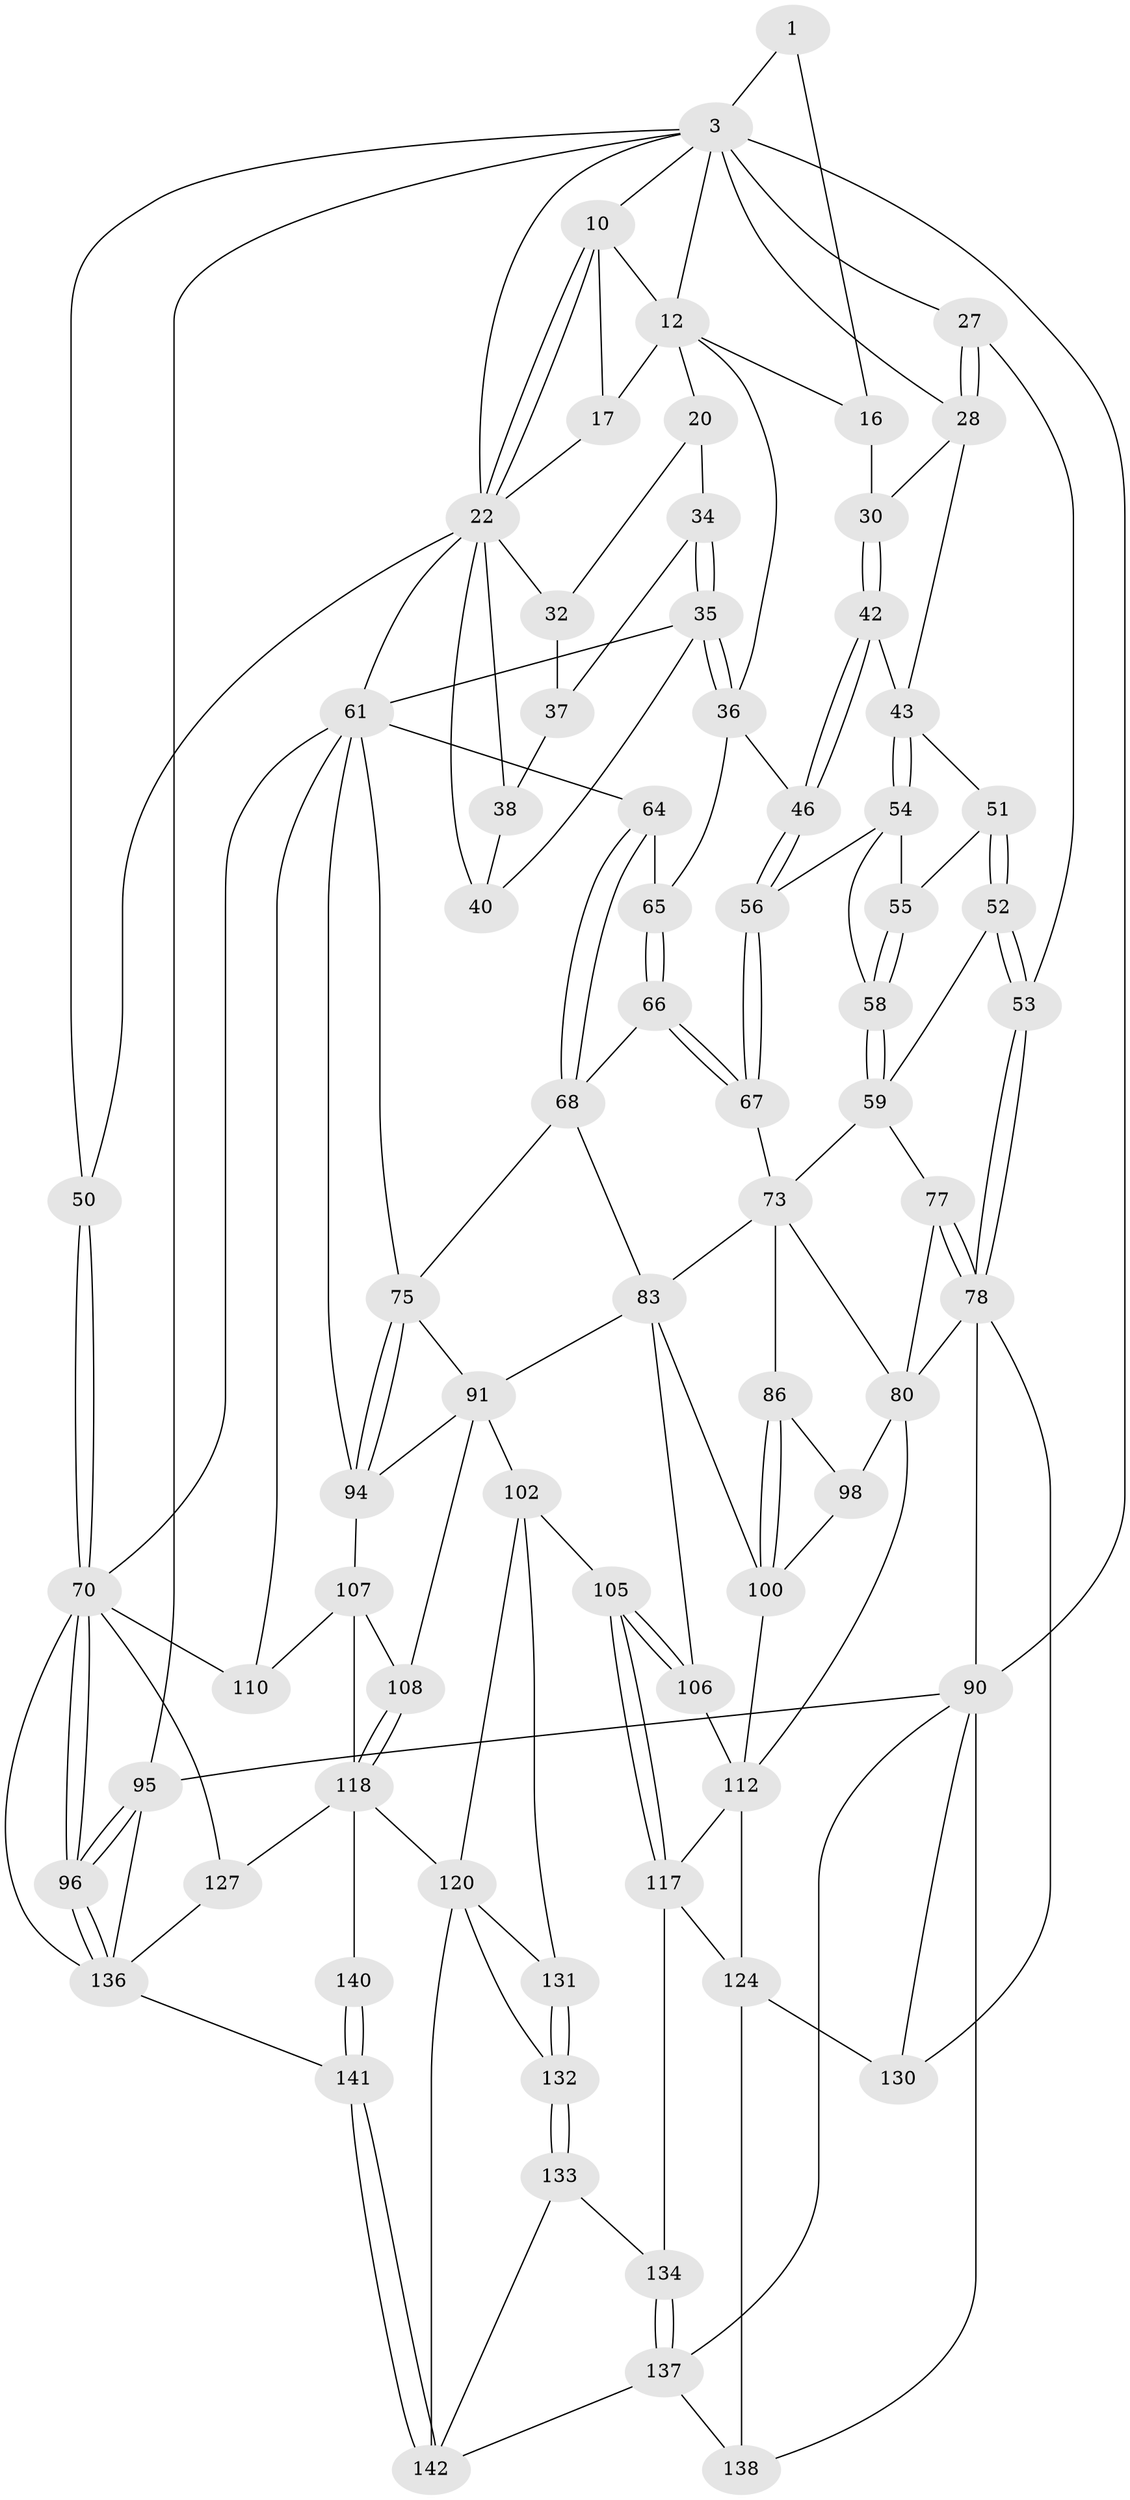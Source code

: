 // original degree distribution, {3: 0.013513513513513514, 6: 0.20945945945945946, 4: 0.22297297297297297, 5: 0.5540540540540541}
// Generated by graph-tools (version 1.1) at 2025/16/03/09/25 04:16:52]
// undirected, 74 vertices, 172 edges
graph export_dot {
graph [start="1"]
  node [color=gray90,style=filled];
  1 [pos="+0.18873529767897845+0",super="+2+8"];
  3 [pos="+0.6863492694306339+0",super="+4"];
  10 [pos="+0.8674627796620938+0.07669216117589407",super="+11"];
  12 [pos="+0.7497554344698704+0",super="+13"];
  16 [pos="+0.48732319461198964+0.08199340473027758",super="+21"];
  17 [pos="+0.8457694431450641+0.0856277314477301",super="+26"];
  20 [pos="+0.7162793540090465+0.13665206857558682",super="+33"];
  22 [pos="+1+0.08568057067914565",super="+24"];
  27 [pos="+0+0.17275136569872473"];
  28 [pos="+0+0.1510137915999646",super="+29"];
  30 [pos="+0.29227135295312323+0.1477991648743568"];
  32 [pos="+0.7629545109881916+0.19989763884899678"];
  34 [pos="+0.7249567654442307+0.23155923534311149"];
  35 [pos="+0.5696386310959894+0.2914377059747436",super="+41"];
  36 [pos="+0.5522806510263927+0.28694701944364115",super="+45"];
  37 [pos="+0.7362737753182875+0.23453396773417107"];
  38 [pos="+0.7934292282620191+0.26052639802363964",super="+39"];
  40 [pos="+0.6922581627506403+0.32723664576349437"];
  42 [pos="+0.2671699983893073+0.199325853352731"];
  43 [pos="+0.24058637815503514+0.22600676867377734",super="+44"];
  46 [pos="+0.4330595652221763+0.3872863407335975"];
  50 [pos="+1+0.3434513330868492"];
  51 [pos="+0.12984699864477073+0.3242434917362873"];
  52 [pos="+0.07774078656513642+0.37304870021415243"];
  53 [pos="+0+0.2297329644263264"];
  54 [pos="+0.23127184226521816+0.26498037743662956",super="+57"];
  55 [pos="+0.19103606648583818+0.3057254375945803"];
  56 [pos="+0.42048549750565406+0.4032621199020971"];
  58 [pos="+0.2057999184546626+0.4478110569449132"];
  59 [pos="+0.18758417278100206+0.47125886754098534",super="+60"];
  61 [pos="+0.8329246190324244+0.45838240838149114",super="+72+62"];
  64 [pos="+0.5922899590366854+0.44679626025239283"];
  65 [pos="+0.5838402733035377+0.4325201375707644"];
  66 [pos="+0.499604657426765+0.5548428422342385"];
  67 [pos="+0.41744348014022464+0.4412380772521432"];
  68 [pos="+0.6035641696168473+0.543672211479555",super="+69"];
  70 [pos="+1+0.6371695008138464",super="+71"];
  73 [pos="+0.3805542720334499+0.48845678681913834",super="+85+74"];
  75 [pos="+0.7565756463486605+0.5540717793709191",super="+76"];
  77 [pos="+0.10882292171804916+0.4770485740811052",super="+82"];
  78 [pos="+0+0.48317999014674995",super="+88"];
  80 [pos="+0.14152353636701864+0.6622883705345415",super="+81"];
  83 [pos="+0.4922975222114824+0.6235358588770735",super="+84"];
  86 [pos="+0.3248825699251506+0.6560472202084308",super="+87"];
  90 [pos="+0+1",super="+146"];
  91 [pos="+0.6264538187375774+0.6641953352546249",super="+92"];
  94 [pos="+0.8050593207511907+0.6418313752072685",super="+97"];
  95 [pos="+1+1"];
  96 [pos="+1+1"];
  98 [pos="+0.20689674168798003+0.7212552161772289"];
  100 [pos="+0.33314707143284167+0.6675468872396789",super="+109"];
  102 [pos="+0.5180230412672556+0.7402971008820426",super="+103"];
  105 [pos="+0.3960904132264391+0.7611490218524878"];
  106 [pos="+0.3645272324346642+0.7030774797179135"];
  107 [pos="+0.6934157838682918+0.7552657881362193",super="+111"];
  108 [pos="+0.5957956111721573+0.7600396671435258"];
  110 [pos="+0.8291648226970001+0.7082603956885767"];
  112 [pos="+0.22765419273301218+0.7676641406201262",super="+116+113"];
  117 [pos="+0.2859465026759434+0.8226338832759945",super="+123"];
  118 [pos="+0.6064806570908632+0.8350749528952688",super="+119+122"];
  120 [pos="+0.5436782032456621+0.8562780702160685",super="+135"];
  124 [pos="+0.22946384611739004+0.8341929023997414",super="+129"];
  127 [pos="+0.8114188992083213+0.9064905611099563"];
  130 [pos="+0.07566773961785199+0.8894355003886334"];
  131 [pos="+0.41047854804819023+0.8109272768300709"];
  132 [pos="+0.399341742098315+0.8619335027539375"];
  133 [pos="+0.391966185589488+0.8758089630551039"];
  134 [pos="+0.3685130428100357+0.8891118759906201"];
  136 [pos="+0.9800288148826926+0.8969391683383342",super="+144"];
  137 [pos="+0.3492546504929769+0.9243552059353978",super="+145"];
  138 [pos="+0.18013689218791548+1"];
  140 [pos="+0.6208128162725517+0.9929852541909896"];
  141 [pos="+0.5862930111275266+1"];
  142 [pos="+0.5619650304843385+1",super="+143"];
  1 -- 16 [weight=2];
  1 -- 3 [weight=2];
  3 -- 12;
  3 -- 10;
  3 -- 50;
  3 -- 22;
  3 -- 90;
  3 -- 27;
  3 -- 28;
  3 -- 95;
  10 -- 22;
  10 -- 22;
  10 -- 17;
  10 -- 12;
  12 -- 16;
  12 -- 17 [weight=2];
  12 -- 20 [weight=2];
  12 -- 36;
  16 -- 30;
  17 -- 22;
  20 -- 32;
  20 -- 34;
  22 -- 32;
  22 -- 50;
  22 -- 38 [weight=2];
  22 -- 40;
  22 -- 61;
  27 -- 28;
  27 -- 28;
  27 -- 53;
  28 -- 43;
  28 -- 30;
  30 -- 42;
  30 -- 42;
  32 -- 37;
  34 -- 35;
  34 -- 35;
  34 -- 37;
  35 -- 36;
  35 -- 36;
  35 -- 40;
  35 -- 61;
  36 -- 65;
  36 -- 46;
  37 -- 38;
  38 -- 40;
  42 -- 43;
  42 -- 46;
  42 -- 46;
  43 -- 54;
  43 -- 54;
  43 -- 51;
  46 -- 56;
  46 -- 56;
  50 -- 70;
  50 -- 70;
  51 -- 52;
  51 -- 52;
  51 -- 55;
  52 -- 53;
  52 -- 53;
  52 -- 59;
  53 -- 78;
  53 -- 78;
  54 -- 55;
  54 -- 56;
  54 -- 58;
  55 -- 58;
  55 -- 58;
  56 -- 67;
  56 -- 67;
  58 -- 59;
  58 -- 59;
  59 -- 77;
  59 -- 73;
  61 -- 94;
  61 -- 110;
  61 -- 70;
  61 -- 64;
  61 -- 75;
  64 -- 65;
  64 -- 68;
  64 -- 68;
  65 -- 66;
  65 -- 66;
  66 -- 67;
  66 -- 67;
  66 -- 68;
  67 -- 73;
  68 -- 83;
  68 -- 75;
  70 -- 96;
  70 -- 96;
  70 -- 136;
  70 -- 110;
  70 -- 127;
  73 -- 86 [weight=2];
  73 -- 80;
  73 -- 83;
  75 -- 94;
  75 -- 94;
  75 -- 91;
  77 -- 78 [weight=2];
  77 -- 78;
  77 -- 80;
  78 -- 80;
  78 -- 130;
  78 -- 90;
  80 -- 98;
  80 -- 112;
  83 -- 91;
  83 -- 106;
  83 -- 100;
  86 -- 100;
  86 -- 100;
  86 -- 98;
  90 -- 95;
  90 -- 130;
  90 -- 138;
  90 -- 137;
  91 -- 94;
  91 -- 108;
  91 -- 102;
  94 -- 107;
  95 -- 96;
  95 -- 96;
  95 -- 136;
  96 -- 136;
  96 -- 136;
  98 -- 100;
  100 -- 112;
  102 -- 120;
  102 -- 105;
  102 -- 131;
  105 -- 106;
  105 -- 106;
  105 -- 117;
  105 -- 117;
  106 -- 112;
  107 -- 108;
  107 -- 110;
  107 -- 118;
  108 -- 118;
  108 -- 118;
  112 -- 117;
  112 -- 124;
  117 -- 124;
  117 -- 134;
  118 -- 120;
  118 -- 140 [weight=2];
  118 -- 127;
  120 -- 131;
  120 -- 132;
  120 -- 142;
  124 -- 130;
  124 -- 138;
  127 -- 136;
  131 -- 132;
  131 -- 132;
  132 -- 133;
  132 -- 133;
  133 -- 134;
  133 -- 142;
  134 -- 137;
  134 -- 137;
  136 -- 141;
  137 -- 138;
  137 -- 142;
  140 -- 141;
  140 -- 141;
  141 -- 142;
  141 -- 142;
}
